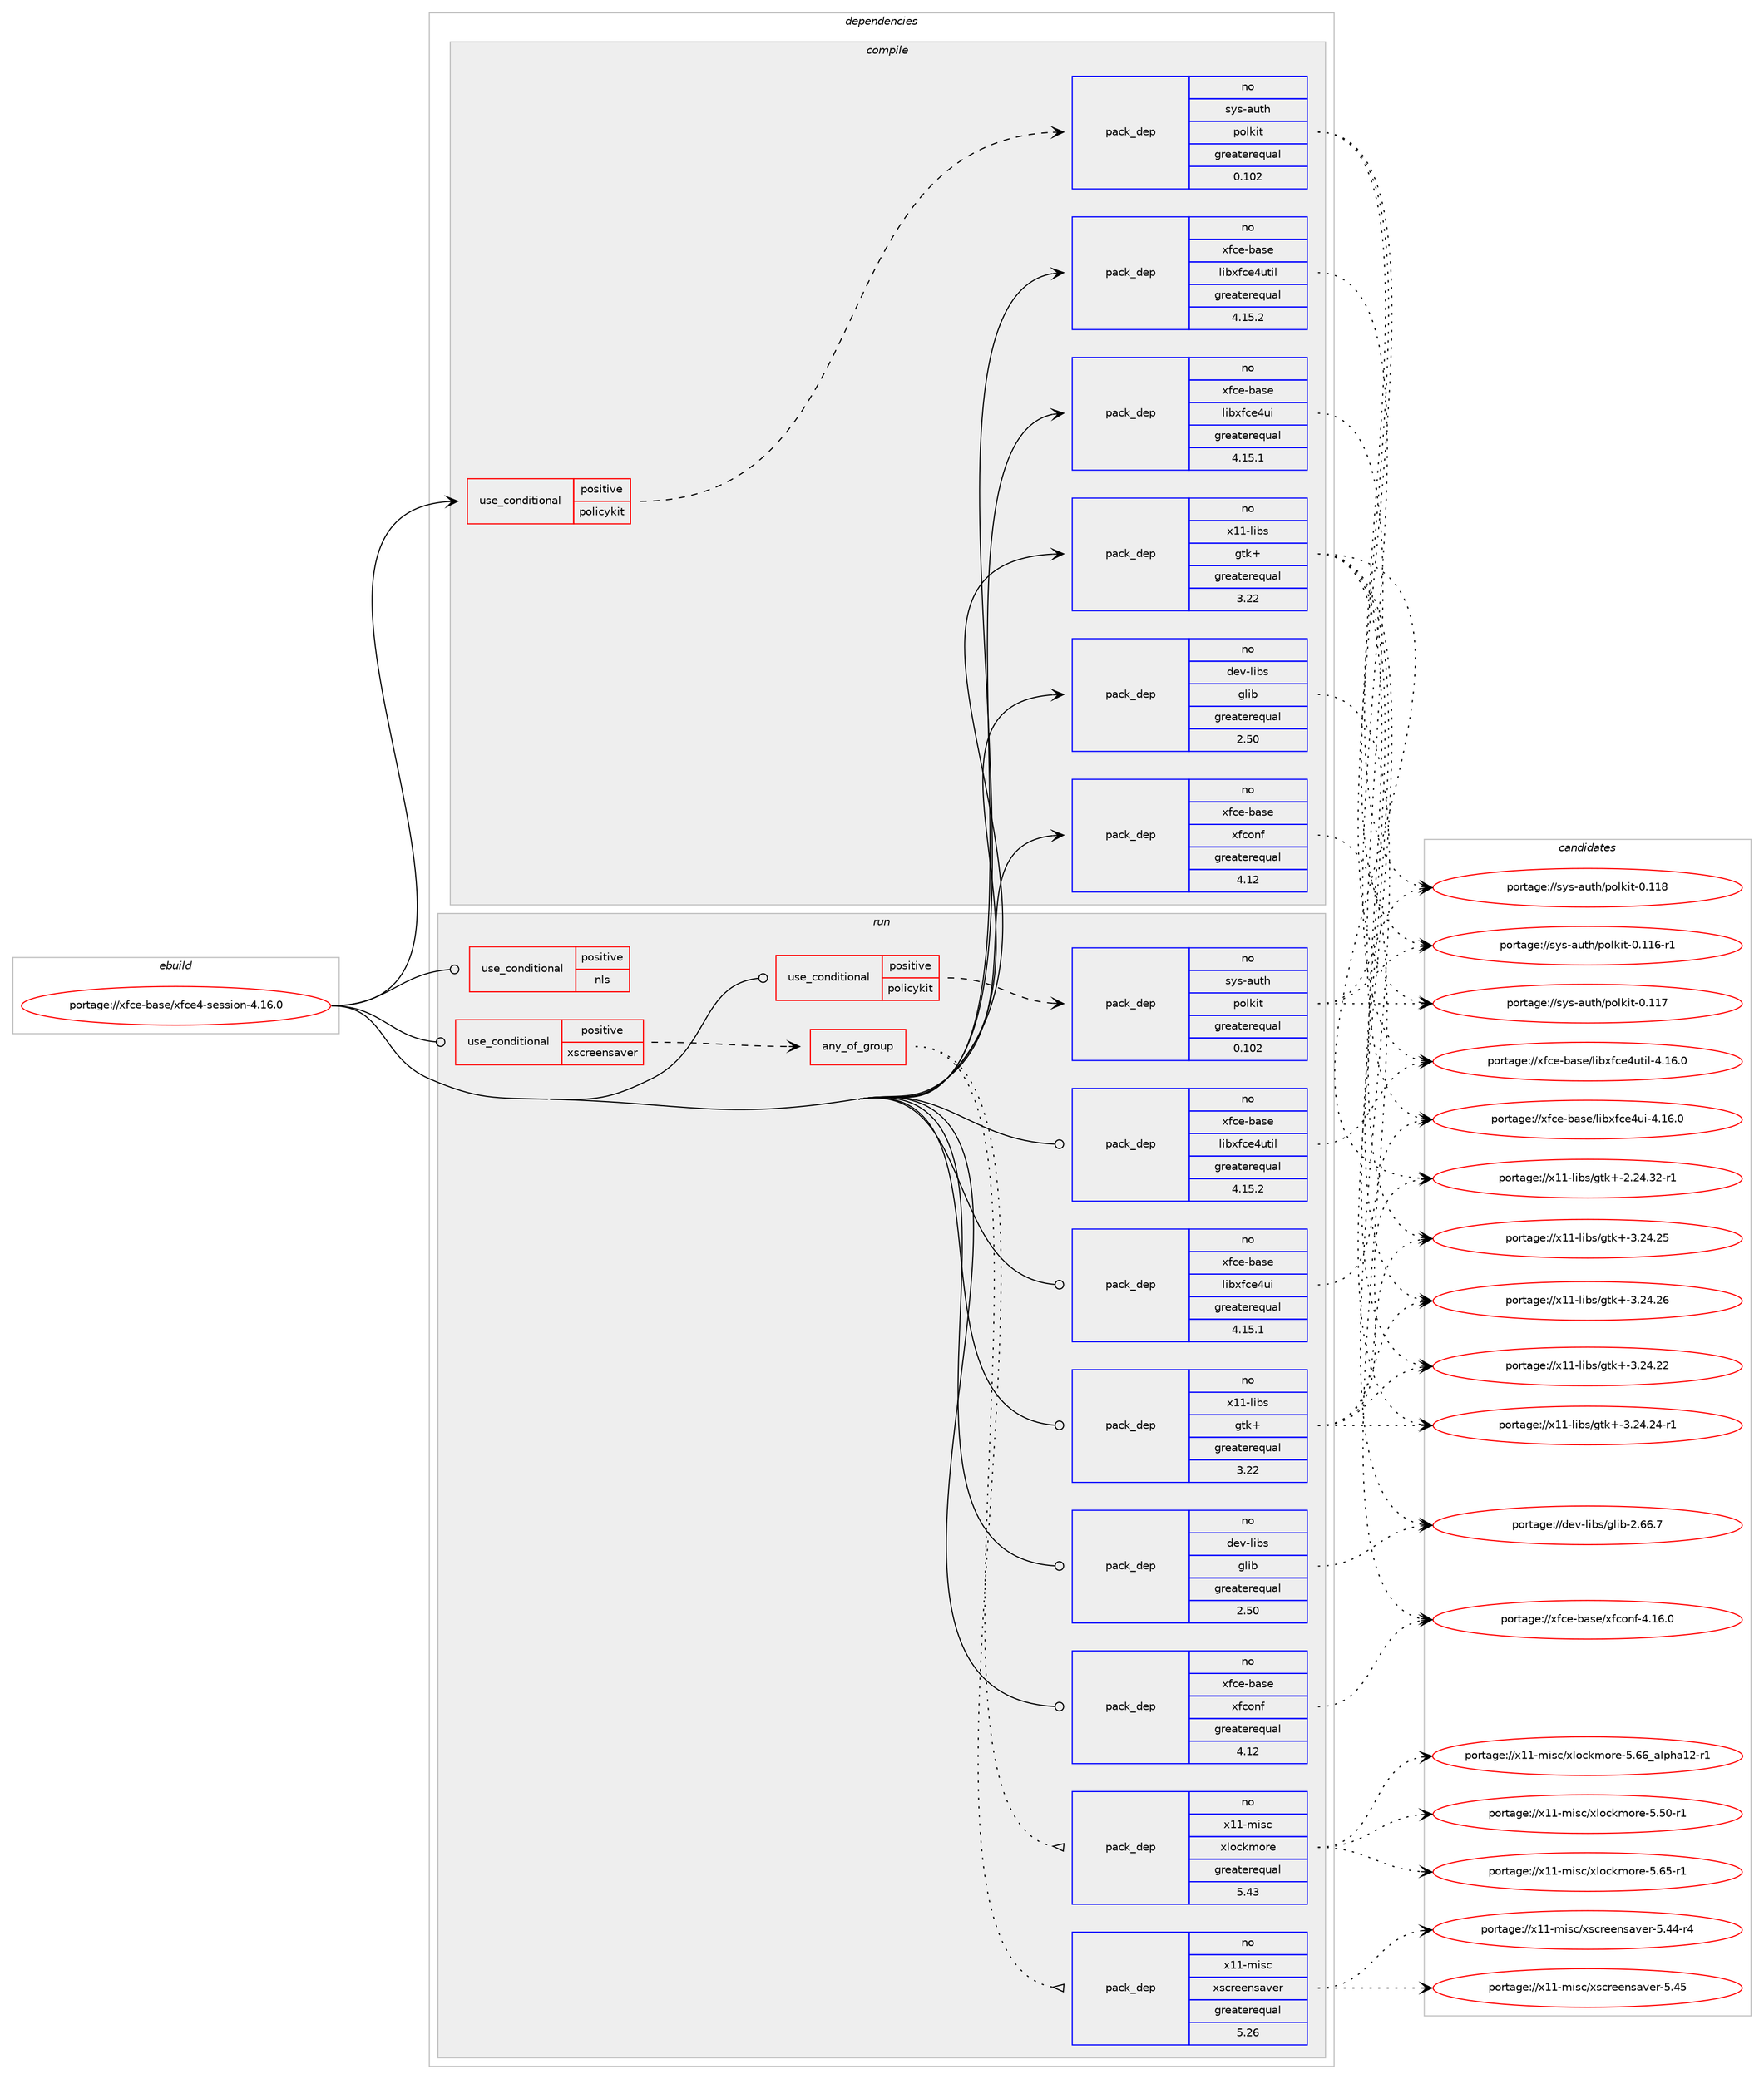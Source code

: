 digraph prolog {

# *************
# Graph options
# *************

newrank=true;
concentrate=true;
compound=true;
graph [rankdir=LR,fontname=Helvetica,fontsize=10,ranksep=1.5];#, ranksep=2.5, nodesep=0.2];
edge  [arrowhead=vee];
node  [fontname=Helvetica,fontsize=10];

# **********
# The ebuild
# **********

subgraph cluster_leftcol {
color=gray;
rank=same;
label=<<i>ebuild</i>>;
id [label="portage://xfce-base/xfce4-session-4.16.0", color=red, width=4, href="../xfce-base/xfce4-session-4.16.0.svg"];
}

# ****************
# The dependencies
# ****************

subgraph cluster_midcol {
color=gray;
label=<<i>dependencies</i>>;
subgraph cluster_compile {
fillcolor="#eeeeee";
style=filled;
label=<<i>compile</i>>;
subgraph cond512 {
dependency1081 [label=<<TABLE BORDER="0" CELLBORDER="1" CELLSPACING="0" CELLPADDING="4"><TR><TD ROWSPAN="3" CELLPADDING="10">use_conditional</TD></TR><TR><TD>positive</TD></TR><TR><TD>policykit</TD></TR></TABLE>>, shape=none, color=red];
subgraph pack546 {
dependency1082 [label=<<TABLE BORDER="0" CELLBORDER="1" CELLSPACING="0" CELLPADDING="4" WIDTH="220"><TR><TD ROWSPAN="6" CELLPADDING="30">pack_dep</TD></TR><TR><TD WIDTH="110">no</TD></TR><TR><TD>sys-auth</TD></TR><TR><TD>polkit</TD></TR><TR><TD>greaterequal</TD></TR><TR><TD>0.102</TD></TR></TABLE>>, shape=none, color=blue];
}
dependency1081:e -> dependency1082:w [weight=20,style="dashed",arrowhead="vee"];
}
id:e -> dependency1081:w [weight=20,style="solid",arrowhead="vee"];
subgraph pack547 {
dependency1083 [label=<<TABLE BORDER="0" CELLBORDER="1" CELLSPACING="0" CELLPADDING="4" WIDTH="220"><TR><TD ROWSPAN="6" CELLPADDING="30">pack_dep</TD></TR><TR><TD WIDTH="110">no</TD></TR><TR><TD>dev-libs</TD></TR><TR><TD>glib</TD></TR><TR><TD>greaterequal</TD></TR><TR><TD>2.50</TD></TR></TABLE>>, shape=none, color=blue];
}
id:e -> dependency1083:w [weight=20,style="solid",arrowhead="vee"];
subgraph pack548 {
dependency1084 [label=<<TABLE BORDER="0" CELLBORDER="1" CELLSPACING="0" CELLPADDING="4" WIDTH="220"><TR><TD ROWSPAN="6" CELLPADDING="30">pack_dep</TD></TR><TR><TD WIDTH="110">no</TD></TR><TR><TD>x11-libs</TD></TR><TR><TD>gtk+</TD></TR><TR><TD>greaterequal</TD></TR><TR><TD>3.22</TD></TR></TABLE>>, shape=none, color=blue];
}
id:e -> dependency1084:w [weight=20,style="solid",arrowhead="vee"];
# *** BEGIN UNKNOWN DEPENDENCY TYPE (TODO) ***
# id -> package_dependency(portage://xfce-base/xfce4-session-4.16.0,install,no,x11-libs,libSM,none,[,,],[],[])
# *** END UNKNOWN DEPENDENCY TYPE (TODO) ***

# *** BEGIN UNKNOWN DEPENDENCY TYPE (TODO) ***
# id -> package_dependency(portage://xfce-base/xfce4-session-4.16.0,install,no,x11-libs,libX11,none,[,,],[],[])
# *** END UNKNOWN DEPENDENCY TYPE (TODO) ***

# *** BEGIN UNKNOWN DEPENDENCY TYPE (TODO) ***
# id -> package_dependency(portage://xfce-base/xfce4-session-4.16.0,install,no,x11-libs,libwnck,none,[,,],[slot(3)],[])
# *** END UNKNOWN DEPENDENCY TYPE (TODO) ***

subgraph pack549 {
dependency1085 [label=<<TABLE BORDER="0" CELLBORDER="1" CELLSPACING="0" CELLPADDING="4" WIDTH="220"><TR><TD ROWSPAN="6" CELLPADDING="30">pack_dep</TD></TR><TR><TD WIDTH="110">no</TD></TR><TR><TD>xfce-base</TD></TR><TR><TD>libxfce4ui</TD></TR><TR><TD>greaterequal</TD></TR><TR><TD>4.15.1</TD></TR></TABLE>>, shape=none, color=blue];
}
id:e -> dependency1085:w [weight=20,style="solid",arrowhead="vee"];
subgraph pack550 {
dependency1086 [label=<<TABLE BORDER="0" CELLBORDER="1" CELLSPACING="0" CELLPADDING="4" WIDTH="220"><TR><TD ROWSPAN="6" CELLPADDING="30">pack_dep</TD></TR><TR><TD WIDTH="110">no</TD></TR><TR><TD>xfce-base</TD></TR><TR><TD>libxfce4util</TD></TR><TR><TD>greaterequal</TD></TR><TR><TD>4.15.2</TD></TR></TABLE>>, shape=none, color=blue];
}
id:e -> dependency1086:w [weight=20,style="solid",arrowhead="vee"];
subgraph pack551 {
dependency1087 [label=<<TABLE BORDER="0" CELLBORDER="1" CELLSPACING="0" CELLPADDING="4" WIDTH="220"><TR><TD ROWSPAN="6" CELLPADDING="30">pack_dep</TD></TR><TR><TD WIDTH="110">no</TD></TR><TR><TD>xfce-base</TD></TR><TR><TD>xfconf</TD></TR><TR><TD>greaterequal</TD></TR><TR><TD>4.12</TD></TR></TABLE>>, shape=none, color=blue];
}
id:e -> dependency1087:w [weight=20,style="solid",arrowhead="vee"];
}
subgraph cluster_compileandrun {
fillcolor="#eeeeee";
style=filled;
label=<<i>compile and run</i>>;
}
subgraph cluster_run {
fillcolor="#eeeeee";
style=filled;
label=<<i>run</i>>;
subgraph cond513 {
dependency1088 [label=<<TABLE BORDER="0" CELLBORDER="1" CELLSPACING="0" CELLPADDING="4"><TR><TD ROWSPAN="3" CELLPADDING="10">use_conditional</TD></TR><TR><TD>positive</TD></TR><TR><TD>nls</TD></TR></TABLE>>, shape=none, color=red];
# *** BEGIN UNKNOWN DEPENDENCY TYPE (TODO) ***
# dependency1088 -> package_dependency(portage://xfce-base/xfce4-session-4.16.0,run,no,x11-misc,xdg-user-dirs,none,[,,],[],[])
# *** END UNKNOWN DEPENDENCY TYPE (TODO) ***

}
id:e -> dependency1088:w [weight=20,style="solid",arrowhead="odot"];
subgraph cond514 {
dependency1089 [label=<<TABLE BORDER="0" CELLBORDER="1" CELLSPACING="0" CELLPADDING="4"><TR><TD ROWSPAN="3" CELLPADDING="10">use_conditional</TD></TR><TR><TD>positive</TD></TR><TR><TD>policykit</TD></TR></TABLE>>, shape=none, color=red];
subgraph pack552 {
dependency1090 [label=<<TABLE BORDER="0" CELLBORDER="1" CELLSPACING="0" CELLPADDING="4" WIDTH="220"><TR><TD ROWSPAN="6" CELLPADDING="30">pack_dep</TD></TR><TR><TD WIDTH="110">no</TD></TR><TR><TD>sys-auth</TD></TR><TR><TD>polkit</TD></TR><TR><TD>greaterequal</TD></TR><TR><TD>0.102</TD></TR></TABLE>>, shape=none, color=blue];
}
dependency1089:e -> dependency1090:w [weight=20,style="dashed",arrowhead="vee"];
}
id:e -> dependency1089:w [weight=20,style="solid",arrowhead="odot"];
subgraph cond515 {
dependency1091 [label=<<TABLE BORDER="0" CELLBORDER="1" CELLSPACING="0" CELLPADDING="4"><TR><TD ROWSPAN="3" CELLPADDING="10">use_conditional</TD></TR><TR><TD>positive</TD></TR><TR><TD>xscreensaver</TD></TR></TABLE>>, shape=none, color=red];
subgraph any23 {
dependency1092 [label=<<TABLE BORDER="0" CELLBORDER="1" CELLSPACING="0" CELLPADDING="4"><TR><TD CELLPADDING="10">any_of_group</TD></TR></TABLE>>, shape=none, color=red];# *** BEGIN UNKNOWN DEPENDENCY TYPE (TODO) ***
# dependency1092 -> package_dependency(portage://xfce-base/xfce4-session-4.16.0,run,no,xfce-extra,xfce4-screensaver,none,[,,],[],[])
# *** END UNKNOWN DEPENDENCY TYPE (TODO) ***

subgraph pack553 {
dependency1093 [label=<<TABLE BORDER="0" CELLBORDER="1" CELLSPACING="0" CELLPADDING="4" WIDTH="220"><TR><TD ROWSPAN="6" CELLPADDING="30">pack_dep</TD></TR><TR><TD WIDTH="110">no</TD></TR><TR><TD>x11-misc</TD></TR><TR><TD>xscreensaver</TD></TR><TR><TD>greaterequal</TD></TR><TR><TD>5.26</TD></TR></TABLE>>, shape=none, color=blue];
}
dependency1092:e -> dependency1093:w [weight=20,style="dotted",arrowhead="oinv"];
subgraph pack554 {
dependency1094 [label=<<TABLE BORDER="0" CELLBORDER="1" CELLSPACING="0" CELLPADDING="4" WIDTH="220"><TR><TD ROWSPAN="6" CELLPADDING="30">pack_dep</TD></TR><TR><TD WIDTH="110">no</TD></TR><TR><TD>x11-misc</TD></TR><TR><TD>xlockmore</TD></TR><TR><TD>greaterequal</TD></TR><TR><TD>5.43</TD></TR></TABLE>>, shape=none, color=blue];
}
dependency1092:e -> dependency1094:w [weight=20,style="dotted",arrowhead="oinv"];
# *** BEGIN UNKNOWN DEPENDENCY TYPE (TODO) ***
# dependency1092 -> package_dependency(portage://xfce-base/xfce4-session-4.16.0,run,no,x11-misc,slock,none,[,,],[],[])
# *** END UNKNOWN DEPENDENCY TYPE (TODO) ***

# *** BEGIN UNKNOWN DEPENDENCY TYPE (TODO) ***
# dependency1092 -> package_dependency(portage://xfce-base/xfce4-session-4.16.0,run,no,x11-misc,alock,none,[,,],[],[use(enable(pam),none)])
# *** END UNKNOWN DEPENDENCY TYPE (TODO) ***

}
dependency1091:e -> dependency1092:w [weight=20,style="dashed",arrowhead="vee"];
}
id:e -> dependency1091:w [weight=20,style="solid",arrowhead="odot"];
subgraph pack555 {
dependency1095 [label=<<TABLE BORDER="0" CELLBORDER="1" CELLSPACING="0" CELLPADDING="4" WIDTH="220"><TR><TD ROWSPAN="6" CELLPADDING="30">pack_dep</TD></TR><TR><TD WIDTH="110">no</TD></TR><TR><TD>dev-libs</TD></TR><TR><TD>glib</TD></TR><TR><TD>greaterequal</TD></TR><TR><TD>2.50</TD></TR></TABLE>>, shape=none, color=blue];
}
id:e -> dependency1095:w [weight=20,style="solid",arrowhead="odot"];
# *** BEGIN UNKNOWN DEPENDENCY TYPE (TODO) ***
# id -> package_dependency(portage://xfce-base/xfce4-session-4.16.0,run,no,x11-apps,iceauth,none,[,,],[],[])
# *** END UNKNOWN DEPENDENCY TYPE (TODO) ***

# *** BEGIN UNKNOWN DEPENDENCY TYPE (TODO) ***
# id -> package_dependency(portage://xfce-base/xfce4-session-4.16.0,run,no,x11-apps,xrdb,none,[,,],[],[])
# *** END UNKNOWN DEPENDENCY TYPE (TODO) ***

subgraph pack556 {
dependency1096 [label=<<TABLE BORDER="0" CELLBORDER="1" CELLSPACING="0" CELLPADDING="4" WIDTH="220"><TR><TD ROWSPAN="6" CELLPADDING="30">pack_dep</TD></TR><TR><TD WIDTH="110">no</TD></TR><TR><TD>x11-libs</TD></TR><TR><TD>gtk+</TD></TR><TR><TD>greaterequal</TD></TR><TR><TD>3.22</TD></TR></TABLE>>, shape=none, color=blue];
}
id:e -> dependency1096:w [weight=20,style="solid",arrowhead="odot"];
# *** BEGIN UNKNOWN DEPENDENCY TYPE (TODO) ***
# id -> package_dependency(portage://xfce-base/xfce4-session-4.16.0,run,no,x11-libs,libSM,none,[,,],[],[])
# *** END UNKNOWN DEPENDENCY TYPE (TODO) ***

# *** BEGIN UNKNOWN DEPENDENCY TYPE (TODO) ***
# id -> package_dependency(portage://xfce-base/xfce4-session-4.16.0,run,no,x11-libs,libX11,none,[,,],[],[])
# *** END UNKNOWN DEPENDENCY TYPE (TODO) ***

# *** BEGIN UNKNOWN DEPENDENCY TYPE (TODO) ***
# id -> package_dependency(portage://xfce-base/xfce4-session-4.16.0,run,no,x11-libs,libwnck,none,[,,],[slot(3)],[])
# *** END UNKNOWN DEPENDENCY TYPE (TODO) ***

subgraph pack557 {
dependency1097 [label=<<TABLE BORDER="0" CELLBORDER="1" CELLSPACING="0" CELLPADDING="4" WIDTH="220"><TR><TD ROWSPAN="6" CELLPADDING="30">pack_dep</TD></TR><TR><TD WIDTH="110">no</TD></TR><TR><TD>xfce-base</TD></TR><TR><TD>libxfce4ui</TD></TR><TR><TD>greaterequal</TD></TR><TR><TD>4.15.1</TD></TR></TABLE>>, shape=none, color=blue];
}
id:e -> dependency1097:w [weight=20,style="solid",arrowhead="odot"];
subgraph pack558 {
dependency1098 [label=<<TABLE BORDER="0" CELLBORDER="1" CELLSPACING="0" CELLPADDING="4" WIDTH="220"><TR><TD ROWSPAN="6" CELLPADDING="30">pack_dep</TD></TR><TR><TD WIDTH="110">no</TD></TR><TR><TD>xfce-base</TD></TR><TR><TD>libxfce4util</TD></TR><TR><TD>greaterequal</TD></TR><TR><TD>4.15.2</TD></TR></TABLE>>, shape=none, color=blue];
}
id:e -> dependency1098:w [weight=20,style="solid",arrowhead="odot"];
subgraph pack559 {
dependency1099 [label=<<TABLE BORDER="0" CELLBORDER="1" CELLSPACING="0" CELLPADDING="4" WIDTH="220"><TR><TD ROWSPAN="6" CELLPADDING="30">pack_dep</TD></TR><TR><TD WIDTH="110">no</TD></TR><TR><TD>xfce-base</TD></TR><TR><TD>xfconf</TD></TR><TR><TD>greaterequal</TD></TR><TR><TD>4.12</TD></TR></TABLE>>, shape=none, color=blue];
}
id:e -> dependency1099:w [weight=20,style="solid",arrowhead="odot"];
}
}

# **************
# The candidates
# **************

subgraph cluster_choices {
rank=same;
color=gray;
label=<<i>candidates</i>>;

subgraph choice546 {
color=black;
nodesep=1;
choice1151211154597117116104471121111081071051164548464949544511449 [label="portage://sys-auth/polkit-0.116-r1", color=red, width=4,href="../sys-auth/polkit-0.116-r1.svg"];
choice115121115459711711610447112111108107105116454846494955 [label="portage://sys-auth/polkit-0.117", color=red, width=4,href="../sys-auth/polkit-0.117.svg"];
choice115121115459711711610447112111108107105116454846494956 [label="portage://sys-auth/polkit-0.118", color=red, width=4,href="../sys-auth/polkit-0.118.svg"];
dependency1082:e -> choice1151211154597117116104471121111081071051164548464949544511449:w [style=dotted,weight="100"];
dependency1082:e -> choice115121115459711711610447112111108107105116454846494955:w [style=dotted,weight="100"];
dependency1082:e -> choice115121115459711711610447112111108107105116454846494956:w [style=dotted,weight="100"];
}
subgraph choice547 {
color=black;
nodesep=1;
choice1001011184510810598115471031081059845504654544655 [label="portage://dev-libs/glib-2.66.7", color=red, width=4,href="../dev-libs/glib-2.66.7.svg"];
dependency1083:e -> choice1001011184510810598115471031081059845504654544655:w [style=dotted,weight="100"];
}
subgraph choice548 {
color=black;
nodesep=1;
choice12049494510810598115471031161074345504650524651504511449 [label="portage://x11-libs/gtk+-2.24.32-r1", color=red, width=4,href="../x11-libs/gtk+-2.24.32-r1.svg"];
choice1204949451081059811547103116107434551465052465050 [label="portage://x11-libs/gtk+-3.24.22", color=red, width=4,href="../x11-libs/gtk+-3.24.22.svg"];
choice12049494510810598115471031161074345514650524650524511449 [label="portage://x11-libs/gtk+-3.24.24-r1", color=red, width=4,href="../x11-libs/gtk+-3.24.24-r1.svg"];
choice1204949451081059811547103116107434551465052465053 [label="portage://x11-libs/gtk+-3.24.25", color=red, width=4,href="../x11-libs/gtk+-3.24.25.svg"];
choice1204949451081059811547103116107434551465052465054 [label="portage://x11-libs/gtk+-3.24.26", color=red, width=4,href="../x11-libs/gtk+-3.24.26.svg"];
dependency1084:e -> choice12049494510810598115471031161074345504650524651504511449:w [style=dotted,weight="100"];
dependency1084:e -> choice1204949451081059811547103116107434551465052465050:w [style=dotted,weight="100"];
dependency1084:e -> choice12049494510810598115471031161074345514650524650524511449:w [style=dotted,weight="100"];
dependency1084:e -> choice1204949451081059811547103116107434551465052465053:w [style=dotted,weight="100"];
dependency1084:e -> choice1204949451081059811547103116107434551465052465054:w [style=dotted,weight="100"];
}
subgraph choice549 {
color=black;
nodesep=1;
choice120102991014598971151014710810598120102991015211710545524649544648 [label="portage://xfce-base/libxfce4ui-4.16.0", color=red, width=4,href="../xfce-base/libxfce4ui-4.16.0.svg"];
dependency1085:e -> choice120102991014598971151014710810598120102991015211710545524649544648:w [style=dotted,weight="100"];
}
subgraph choice550 {
color=black;
nodesep=1;
choice120102991014598971151014710810598120102991015211711610510845524649544648 [label="portage://xfce-base/libxfce4util-4.16.0", color=red, width=4,href="../xfce-base/libxfce4util-4.16.0.svg"];
dependency1086:e -> choice120102991014598971151014710810598120102991015211711610510845524649544648:w [style=dotted,weight="100"];
}
subgraph choice551 {
color=black;
nodesep=1;
choice12010299101459897115101471201029911111010245524649544648 [label="portage://xfce-base/xfconf-4.16.0", color=red, width=4,href="../xfce-base/xfconf-4.16.0.svg"];
dependency1087:e -> choice12010299101459897115101471201029911111010245524649544648:w [style=dotted,weight="100"];
}
subgraph choice552 {
color=black;
nodesep=1;
choice1151211154597117116104471121111081071051164548464949544511449 [label="portage://sys-auth/polkit-0.116-r1", color=red, width=4,href="../sys-auth/polkit-0.116-r1.svg"];
choice115121115459711711610447112111108107105116454846494955 [label="portage://sys-auth/polkit-0.117", color=red, width=4,href="../sys-auth/polkit-0.117.svg"];
choice115121115459711711610447112111108107105116454846494956 [label="portage://sys-auth/polkit-0.118", color=red, width=4,href="../sys-auth/polkit-0.118.svg"];
dependency1090:e -> choice1151211154597117116104471121111081071051164548464949544511449:w [style=dotted,weight="100"];
dependency1090:e -> choice115121115459711711610447112111108107105116454846494955:w [style=dotted,weight="100"];
dependency1090:e -> choice115121115459711711610447112111108107105116454846494956:w [style=dotted,weight="100"];
}
subgraph choice553 {
color=black;
nodesep=1;
choice1204949451091051159947120115991141011011101159711810111445534652524511452 [label="portage://x11-misc/xscreensaver-5.44-r4", color=red, width=4,href="../x11-misc/xscreensaver-5.44-r4.svg"];
choice120494945109105115994712011599114101101110115971181011144553465253 [label="portage://x11-misc/xscreensaver-5.45", color=red, width=4,href="../x11-misc/xscreensaver-5.45.svg"];
dependency1093:e -> choice1204949451091051159947120115991141011011101159711810111445534652524511452:w [style=dotted,weight="100"];
dependency1093:e -> choice120494945109105115994712011599114101101110115971181011144553465253:w [style=dotted,weight="100"];
}
subgraph choice554 {
color=black;
nodesep=1;
choice12049494510910511599471201081119910710911111410145534653484511449 [label="portage://x11-misc/xlockmore-5.50-r1", color=red, width=4,href="../x11-misc/xlockmore-5.50-r1.svg"];
choice12049494510910511599471201081119910710911111410145534654534511449 [label="portage://x11-misc/xlockmore-5.65-r1", color=red, width=4,href="../x11-misc/xlockmore-5.65-r1.svg"];
choice120494945109105115994712010811199107109111114101455346545495971081121049749504511449 [label="portage://x11-misc/xlockmore-5.66_alpha12-r1", color=red, width=4,href="../x11-misc/xlockmore-5.66_alpha12-r1.svg"];
dependency1094:e -> choice12049494510910511599471201081119910710911111410145534653484511449:w [style=dotted,weight="100"];
dependency1094:e -> choice12049494510910511599471201081119910710911111410145534654534511449:w [style=dotted,weight="100"];
dependency1094:e -> choice120494945109105115994712010811199107109111114101455346545495971081121049749504511449:w [style=dotted,weight="100"];
}
subgraph choice555 {
color=black;
nodesep=1;
choice1001011184510810598115471031081059845504654544655 [label="portage://dev-libs/glib-2.66.7", color=red, width=4,href="../dev-libs/glib-2.66.7.svg"];
dependency1095:e -> choice1001011184510810598115471031081059845504654544655:w [style=dotted,weight="100"];
}
subgraph choice556 {
color=black;
nodesep=1;
choice12049494510810598115471031161074345504650524651504511449 [label="portage://x11-libs/gtk+-2.24.32-r1", color=red, width=4,href="../x11-libs/gtk+-2.24.32-r1.svg"];
choice1204949451081059811547103116107434551465052465050 [label="portage://x11-libs/gtk+-3.24.22", color=red, width=4,href="../x11-libs/gtk+-3.24.22.svg"];
choice12049494510810598115471031161074345514650524650524511449 [label="portage://x11-libs/gtk+-3.24.24-r1", color=red, width=4,href="../x11-libs/gtk+-3.24.24-r1.svg"];
choice1204949451081059811547103116107434551465052465053 [label="portage://x11-libs/gtk+-3.24.25", color=red, width=4,href="../x11-libs/gtk+-3.24.25.svg"];
choice1204949451081059811547103116107434551465052465054 [label="portage://x11-libs/gtk+-3.24.26", color=red, width=4,href="../x11-libs/gtk+-3.24.26.svg"];
dependency1096:e -> choice12049494510810598115471031161074345504650524651504511449:w [style=dotted,weight="100"];
dependency1096:e -> choice1204949451081059811547103116107434551465052465050:w [style=dotted,weight="100"];
dependency1096:e -> choice12049494510810598115471031161074345514650524650524511449:w [style=dotted,weight="100"];
dependency1096:e -> choice1204949451081059811547103116107434551465052465053:w [style=dotted,weight="100"];
dependency1096:e -> choice1204949451081059811547103116107434551465052465054:w [style=dotted,weight="100"];
}
subgraph choice557 {
color=black;
nodesep=1;
choice120102991014598971151014710810598120102991015211710545524649544648 [label="portage://xfce-base/libxfce4ui-4.16.0", color=red, width=4,href="../xfce-base/libxfce4ui-4.16.0.svg"];
dependency1097:e -> choice120102991014598971151014710810598120102991015211710545524649544648:w [style=dotted,weight="100"];
}
subgraph choice558 {
color=black;
nodesep=1;
choice120102991014598971151014710810598120102991015211711610510845524649544648 [label="portage://xfce-base/libxfce4util-4.16.0", color=red, width=4,href="../xfce-base/libxfce4util-4.16.0.svg"];
dependency1098:e -> choice120102991014598971151014710810598120102991015211711610510845524649544648:w [style=dotted,weight="100"];
}
subgraph choice559 {
color=black;
nodesep=1;
choice12010299101459897115101471201029911111010245524649544648 [label="portage://xfce-base/xfconf-4.16.0", color=red, width=4,href="../xfce-base/xfconf-4.16.0.svg"];
dependency1099:e -> choice12010299101459897115101471201029911111010245524649544648:w [style=dotted,weight="100"];
}
}

}
